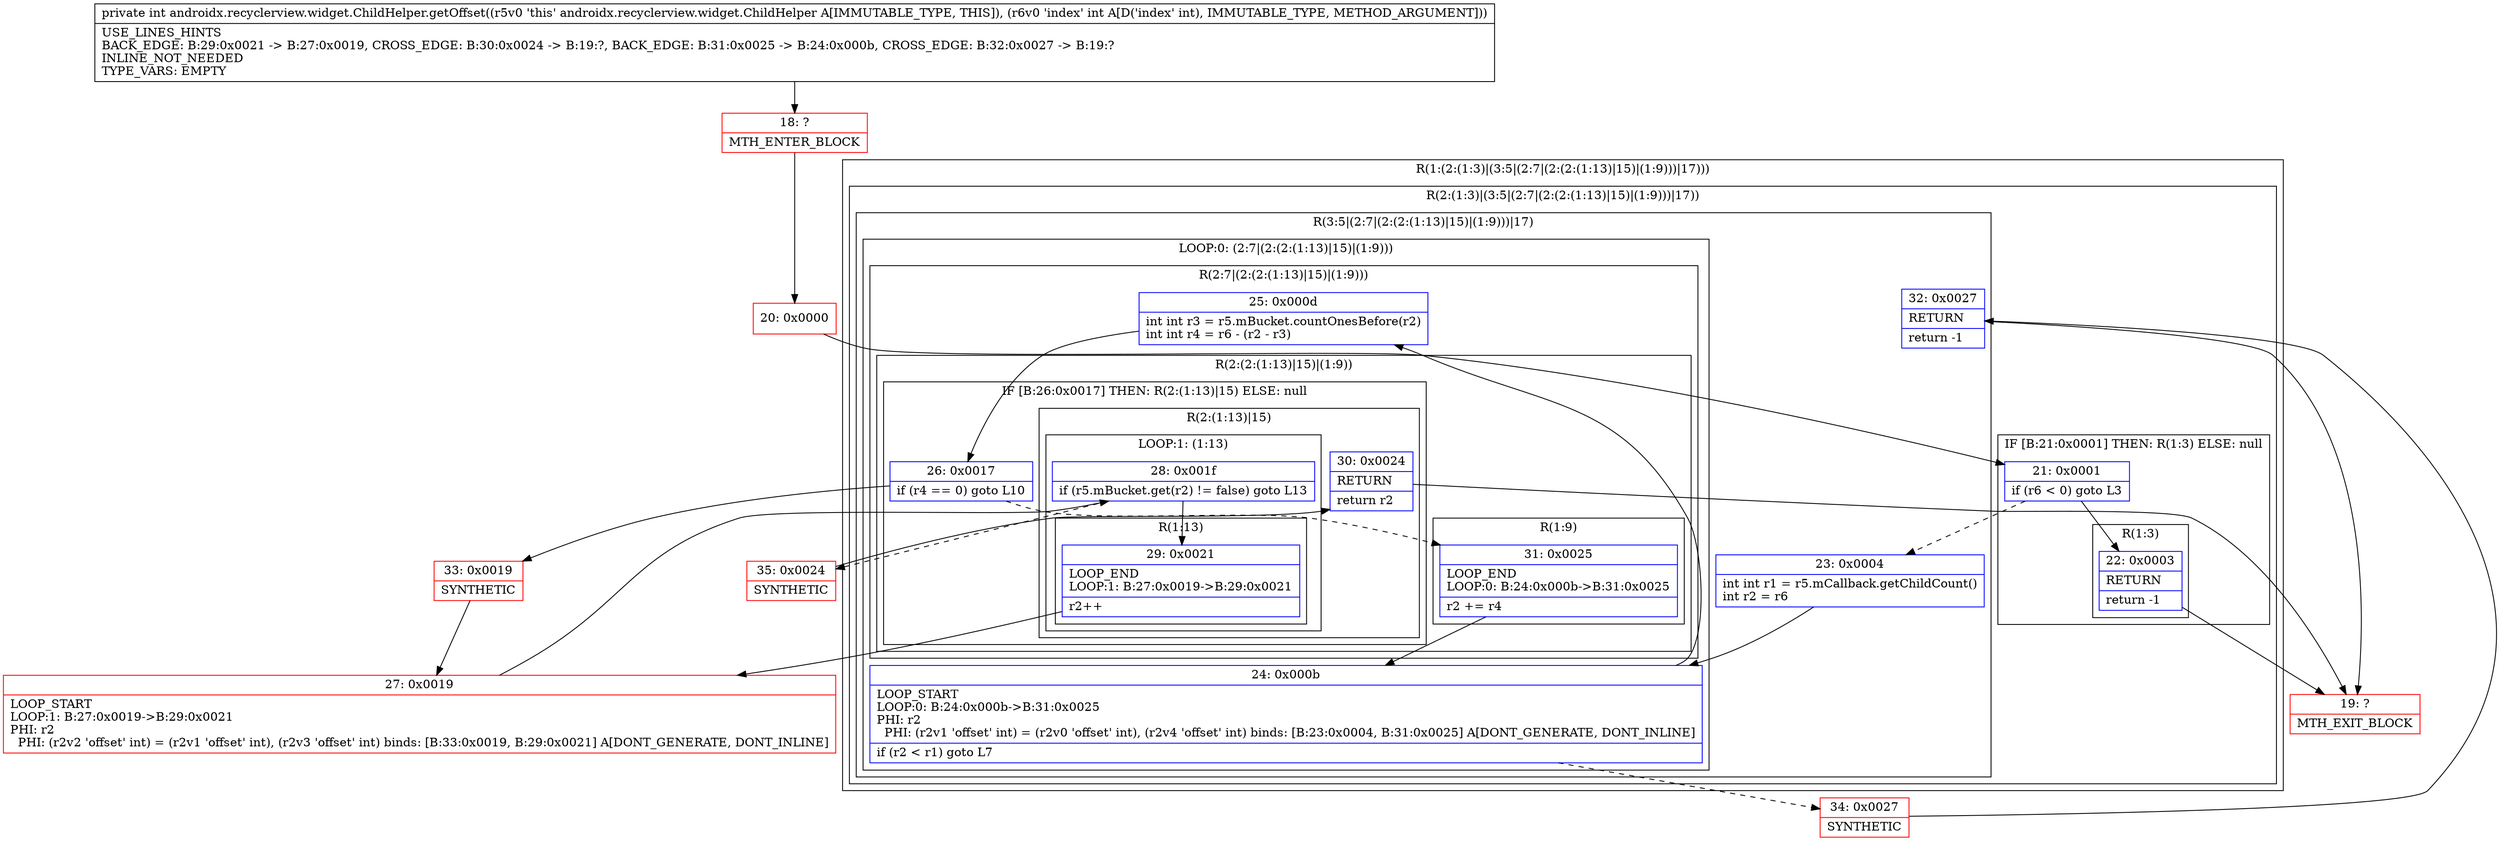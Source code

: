 digraph "CFG forandroidx.recyclerview.widget.ChildHelper.getOffset(I)I" {
subgraph cluster_Region_2124564628 {
label = "R(1:(2:(1:3)|(3:5|(2:7|(2:(2:(1:13)|15)|(1:9)))|17)))";
node [shape=record,color=blue];
subgraph cluster_Region_1612827900 {
label = "R(2:(1:3)|(3:5|(2:7|(2:(2:(1:13)|15)|(1:9)))|17))";
node [shape=record,color=blue];
subgraph cluster_IfRegion_1806587843 {
label = "IF [B:21:0x0001] THEN: R(1:3) ELSE: null";
node [shape=record,color=blue];
Node_21 [shape=record,label="{21\:\ 0x0001|if (r6 \< 0) goto L3\l}"];
subgraph cluster_Region_388785584 {
label = "R(1:3)";
node [shape=record,color=blue];
Node_22 [shape=record,label="{22\:\ 0x0003|RETURN\l|return \-1\l}"];
}
}
subgraph cluster_Region_2092661392 {
label = "R(3:5|(2:7|(2:(2:(1:13)|15)|(1:9)))|17)";
node [shape=record,color=blue];
Node_23 [shape=record,label="{23\:\ 0x0004|int int r1 = r5.mCallback.getChildCount()\lint r2 = r6\l}"];
subgraph cluster_LoopRegion_1982680590 {
label = "LOOP:0: (2:7|(2:(2:(1:13)|15)|(1:9)))";
node [shape=record,color=blue];
Node_24 [shape=record,label="{24\:\ 0x000b|LOOP_START\lLOOP:0: B:24:0x000b\-\>B:31:0x0025\lPHI: r2 \l  PHI: (r2v1 'offset' int) = (r2v0 'offset' int), (r2v4 'offset' int) binds: [B:23:0x0004, B:31:0x0025] A[DONT_GENERATE, DONT_INLINE]\l|if (r2 \< r1) goto L7\l}"];
subgraph cluster_Region_1057738813 {
label = "R(2:7|(2:(2:(1:13)|15)|(1:9)))";
node [shape=record,color=blue];
Node_25 [shape=record,label="{25\:\ 0x000d|int int r3 = r5.mBucket.countOnesBefore(r2)\lint int r4 = r6 \- (r2 \- r3)\l}"];
subgraph cluster_Region_2066118953 {
label = "R(2:(2:(1:13)|15)|(1:9))";
node [shape=record,color=blue];
subgraph cluster_IfRegion_1240952656 {
label = "IF [B:26:0x0017] THEN: R(2:(1:13)|15) ELSE: null";
node [shape=record,color=blue];
Node_26 [shape=record,label="{26\:\ 0x0017|if (r4 == 0) goto L10\l}"];
subgraph cluster_Region_1258600769 {
label = "R(2:(1:13)|15)";
node [shape=record,color=blue];
subgraph cluster_LoopRegion_592094444 {
label = "LOOP:1: (1:13)";
node [shape=record,color=blue];
Node_28 [shape=record,label="{28\:\ 0x001f|if (r5.mBucket.get(r2) != false) goto L13\l}"];
subgraph cluster_Region_597260267 {
label = "R(1:13)";
node [shape=record,color=blue];
Node_29 [shape=record,label="{29\:\ 0x0021|LOOP_END\lLOOP:1: B:27:0x0019\-\>B:29:0x0021\l|r2++\l}"];
}
}
Node_30 [shape=record,label="{30\:\ 0x0024|RETURN\l|return r2\l}"];
}
}
subgraph cluster_Region_415450703 {
label = "R(1:9)";
node [shape=record,color=blue];
Node_31 [shape=record,label="{31\:\ 0x0025|LOOP_END\lLOOP:0: B:24:0x000b\-\>B:31:0x0025\l|r2 += r4\l}"];
}
}
}
}
Node_32 [shape=record,label="{32\:\ 0x0027|RETURN\l|return \-1\l}"];
}
}
}
Node_18 [shape=record,color=red,label="{18\:\ ?|MTH_ENTER_BLOCK\l}"];
Node_20 [shape=record,color=red,label="{20\:\ 0x0000}"];
Node_19 [shape=record,color=red,label="{19\:\ ?|MTH_EXIT_BLOCK\l}"];
Node_33 [shape=record,color=red,label="{33\:\ 0x0019|SYNTHETIC\l}"];
Node_27 [shape=record,color=red,label="{27\:\ 0x0019|LOOP_START\lLOOP:1: B:27:0x0019\-\>B:29:0x0021\lPHI: r2 \l  PHI: (r2v2 'offset' int) = (r2v1 'offset' int), (r2v3 'offset' int) binds: [B:33:0x0019, B:29:0x0021] A[DONT_GENERATE, DONT_INLINE]\l}"];
Node_35 [shape=record,color=red,label="{35\:\ 0x0024|SYNTHETIC\l}"];
Node_34 [shape=record,color=red,label="{34\:\ 0x0027|SYNTHETIC\l}"];
MethodNode[shape=record,label="{private int androidx.recyclerview.widget.ChildHelper.getOffset((r5v0 'this' androidx.recyclerview.widget.ChildHelper A[IMMUTABLE_TYPE, THIS]), (r6v0 'index' int A[D('index' int), IMMUTABLE_TYPE, METHOD_ARGUMENT]))  | USE_LINES_HINTS\lBACK_EDGE: B:29:0x0021 \-\> B:27:0x0019, CROSS_EDGE: B:30:0x0024 \-\> B:19:?, BACK_EDGE: B:31:0x0025 \-\> B:24:0x000b, CROSS_EDGE: B:32:0x0027 \-\> B:19:?\lINLINE_NOT_NEEDED\lTYPE_VARS: EMPTY\l}"];
MethodNode -> Node_18;Node_21 -> Node_22;
Node_21 -> Node_23[style=dashed];
Node_22 -> Node_19;
Node_23 -> Node_24;
Node_24 -> Node_25;
Node_24 -> Node_34[style=dashed];
Node_25 -> Node_26;
Node_26 -> Node_31[style=dashed];
Node_26 -> Node_33;
Node_28 -> Node_29;
Node_28 -> Node_35[style=dashed];
Node_29 -> Node_27;
Node_30 -> Node_19;
Node_31 -> Node_24;
Node_32 -> Node_19;
Node_18 -> Node_20;
Node_20 -> Node_21;
Node_33 -> Node_27;
Node_27 -> Node_28;
Node_35 -> Node_30;
Node_34 -> Node_32;
}

